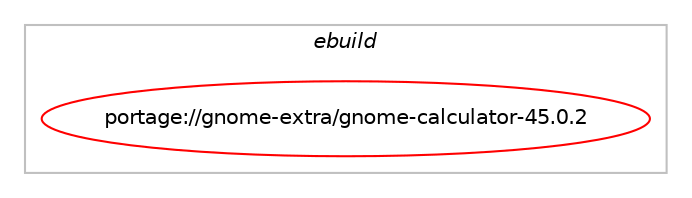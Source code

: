 digraph prolog {

# *************
# Graph options
# *************

newrank=true;
concentrate=true;
compound=true;
graph [rankdir=LR,fontname=Helvetica,fontsize=10,ranksep=1.5];#, ranksep=2.5, nodesep=0.2];
edge  [arrowhead=vee];
node  [fontname=Helvetica,fontsize=10];

# **********
# The ebuild
# **********

subgraph cluster_leftcol {
color=gray;
label=<<i>ebuild</i>>;
id [label="portage://gnome-extra/gnome-calculator-45.0.2", color=red, width=4, href="../gnome-extra/gnome-calculator-45.0.2.svg"];
}

# ****************
# The dependencies
# ****************

subgraph cluster_midcol {
color=gray;
label=<<i>dependencies</i>>;
subgraph cluster_compile {
fillcolor="#eeeeee";
style=filled;
label=<<i>compile</i>>;
# *** BEGIN UNKNOWN DEPENDENCY TYPE (TODO) ***
# id -> equal(use_conditional_group(positive,introspection,portage://gnome-extra/gnome-calculator-45.0.2,[package_dependency(portage://gnome-extra/gnome-calculator-45.0.2,install,no,dev-libs,gobject-introspection,greaterequal,[1.58,,,1.58],any_same_slot,[])]))
# *** END UNKNOWN DEPENDENCY TYPE (TODO) ***

# *** BEGIN UNKNOWN DEPENDENCY TYPE (TODO) ***
# id -> equal(package_dependency(portage://gnome-extra/gnome-calculator-45.0.2,install,no,dev-libs,glib,greaterequal,[2.40.0,,,2.40.0],[slot(2)],[]))
# *** END UNKNOWN DEPENDENCY TYPE (TODO) ***

# *** BEGIN UNKNOWN DEPENDENCY TYPE (TODO) ***
# id -> equal(package_dependency(portage://gnome-extra/gnome-calculator-45.0.2,install,no,dev-libs,libgee,greaterequal,[0.20.0,,,0.20.0],[slot(0.8),equal],[]))
# *** END UNKNOWN DEPENDENCY TYPE (TODO) ***

# *** BEGIN UNKNOWN DEPENDENCY TYPE (TODO) ***
# id -> equal(package_dependency(portage://gnome-extra/gnome-calculator-45.0.2,install,no,dev-libs,libxml2,none,[,,],[slot(2)],[]))
# *** END UNKNOWN DEPENDENCY TYPE (TODO) ***

# *** BEGIN UNKNOWN DEPENDENCY TYPE (TODO) ***
# id -> equal(package_dependency(portage://gnome-extra/gnome-calculator-45.0.2,install,no,dev-libs,mpc,none,[,,],any_same_slot,[]))
# *** END UNKNOWN DEPENDENCY TYPE (TODO) ***

# *** BEGIN UNKNOWN DEPENDENCY TYPE (TODO) ***
# id -> equal(package_dependency(portage://gnome-extra/gnome-calculator-45.0.2,install,no,dev-libs,mpfr,none,[,,],[slot(0),equal],[]))
# *** END UNKNOWN DEPENDENCY TYPE (TODO) ***

# *** BEGIN UNKNOWN DEPENDENCY TYPE (TODO) ***
# id -> equal(package_dependency(portage://gnome-extra/gnome-calculator-45.0.2,install,no,gui-libs,gtk,greaterequal,[4.4.1,,,4.4.1],[slot(4)],[]))
# *** END UNKNOWN DEPENDENCY TYPE (TODO) ***

# *** BEGIN UNKNOWN DEPENDENCY TYPE (TODO) ***
# id -> equal(package_dependency(portage://gnome-extra/gnome-calculator-45.0.2,install,no,gui-libs,gtksourceview,greaterequal,[5.3.0,,,5.3.0],[slot(5)],[]))
# *** END UNKNOWN DEPENDENCY TYPE (TODO) ***

# *** BEGIN UNKNOWN DEPENDENCY TYPE (TODO) ***
# id -> equal(package_dependency(portage://gnome-extra/gnome-calculator-45.0.2,install,no,gui-libs,libadwaita,greaterequal,[1.4,,_alpha,1.4_alpha],[slot(1)],[]))
# *** END UNKNOWN DEPENDENCY TYPE (TODO) ***

# *** BEGIN UNKNOWN DEPENDENCY TYPE (TODO) ***
# id -> equal(package_dependency(portage://gnome-extra/gnome-calculator-45.0.2,install,no,net-libs,libsoup,none,[,,],[slot(3.0)],[]))
# *** END UNKNOWN DEPENDENCY TYPE (TODO) ***

}
subgraph cluster_compileandrun {
fillcolor="#eeeeee";
style=filled;
label=<<i>compile and run</i>>;
}
subgraph cluster_run {
fillcolor="#eeeeee";
style=filled;
label=<<i>run</i>>;
# *** BEGIN UNKNOWN DEPENDENCY TYPE (TODO) ***
# id -> equal(use_conditional_group(positive,introspection,portage://gnome-extra/gnome-calculator-45.0.2,[package_dependency(portage://gnome-extra/gnome-calculator-45.0.2,run,no,dev-libs,gobject-introspection,greaterequal,[1.58,,,1.58],any_same_slot,[])]))
# *** END UNKNOWN DEPENDENCY TYPE (TODO) ***

# *** BEGIN UNKNOWN DEPENDENCY TYPE (TODO) ***
# id -> equal(package_dependency(portage://gnome-extra/gnome-calculator-45.0.2,run,no,dev-libs,glib,greaterequal,[2.40.0,,,2.40.0],[slot(2)],[]))
# *** END UNKNOWN DEPENDENCY TYPE (TODO) ***

# *** BEGIN UNKNOWN DEPENDENCY TYPE (TODO) ***
# id -> equal(package_dependency(portage://gnome-extra/gnome-calculator-45.0.2,run,no,dev-libs,libgee,greaterequal,[0.20.0,,,0.20.0],[slot(0.8),equal],[]))
# *** END UNKNOWN DEPENDENCY TYPE (TODO) ***

# *** BEGIN UNKNOWN DEPENDENCY TYPE (TODO) ***
# id -> equal(package_dependency(portage://gnome-extra/gnome-calculator-45.0.2,run,no,dev-libs,libxml2,none,[,,],[slot(2)],[]))
# *** END UNKNOWN DEPENDENCY TYPE (TODO) ***

# *** BEGIN UNKNOWN DEPENDENCY TYPE (TODO) ***
# id -> equal(package_dependency(portage://gnome-extra/gnome-calculator-45.0.2,run,no,dev-libs,mpc,none,[,,],any_same_slot,[]))
# *** END UNKNOWN DEPENDENCY TYPE (TODO) ***

# *** BEGIN UNKNOWN DEPENDENCY TYPE (TODO) ***
# id -> equal(package_dependency(portage://gnome-extra/gnome-calculator-45.0.2,run,no,dev-libs,mpfr,none,[,,],[slot(0),equal],[]))
# *** END UNKNOWN DEPENDENCY TYPE (TODO) ***

# *** BEGIN UNKNOWN DEPENDENCY TYPE (TODO) ***
# id -> equal(package_dependency(portage://gnome-extra/gnome-calculator-45.0.2,run,no,gui-libs,gtk,greaterequal,[4.4.1,,,4.4.1],[slot(4)],[]))
# *** END UNKNOWN DEPENDENCY TYPE (TODO) ***

# *** BEGIN UNKNOWN DEPENDENCY TYPE (TODO) ***
# id -> equal(package_dependency(portage://gnome-extra/gnome-calculator-45.0.2,run,no,gui-libs,gtksourceview,greaterequal,[5.3.0,,,5.3.0],[slot(5)],[]))
# *** END UNKNOWN DEPENDENCY TYPE (TODO) ***

# *** BEGIN UNKNOWN DEPENDENCY TYPE (TODO) ***
# id -> equal(package_dependency(portage://gnome-extra/gnome-calculator-45.0.2,run,no,gui-libs,libadwaita,greaterequal,[1.4,,_alpha,1.4_alpha],[slot(1)],[]))
# *** END UNKNOWN DEPENDENCY TYPE (TODO) ***

# *** BEGIN UNKNOWN DEPENDENCY TYPE (TODO) ***
# id -> equal(package_dependency(portage://gnome-extra/gnome-calculator-45.0.2,run,no,net-libs,libsoup,none,[,,],[slot(3.0)],[]))
# *** END UNKNOWN DEPENDENCY TYPE (TODO) ***

}
}

# **************
# The candidates
# **************

subgraph cluster_choices {
rank=same;
color=gray;
label=<<i>candidates</i>>;

}

}
